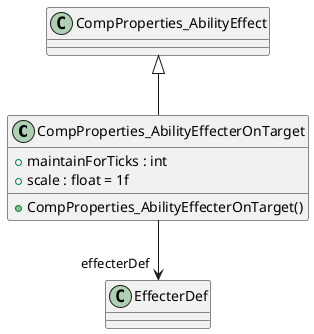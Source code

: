 @startuml
class CompProperties_AbilityEffecterOnTarget {
    + maintainForTicks : int
    + scale : float = 1f
    + CompProperties_AbilityEffecterOnTarget()
}
CompProperties_AbilityEffect <|-- CompProperties_AbilityEffecterOnTarget
CompProperties_AbilityEffecterOnTarget --> "effecterDef" EffecterDef
@enduml
